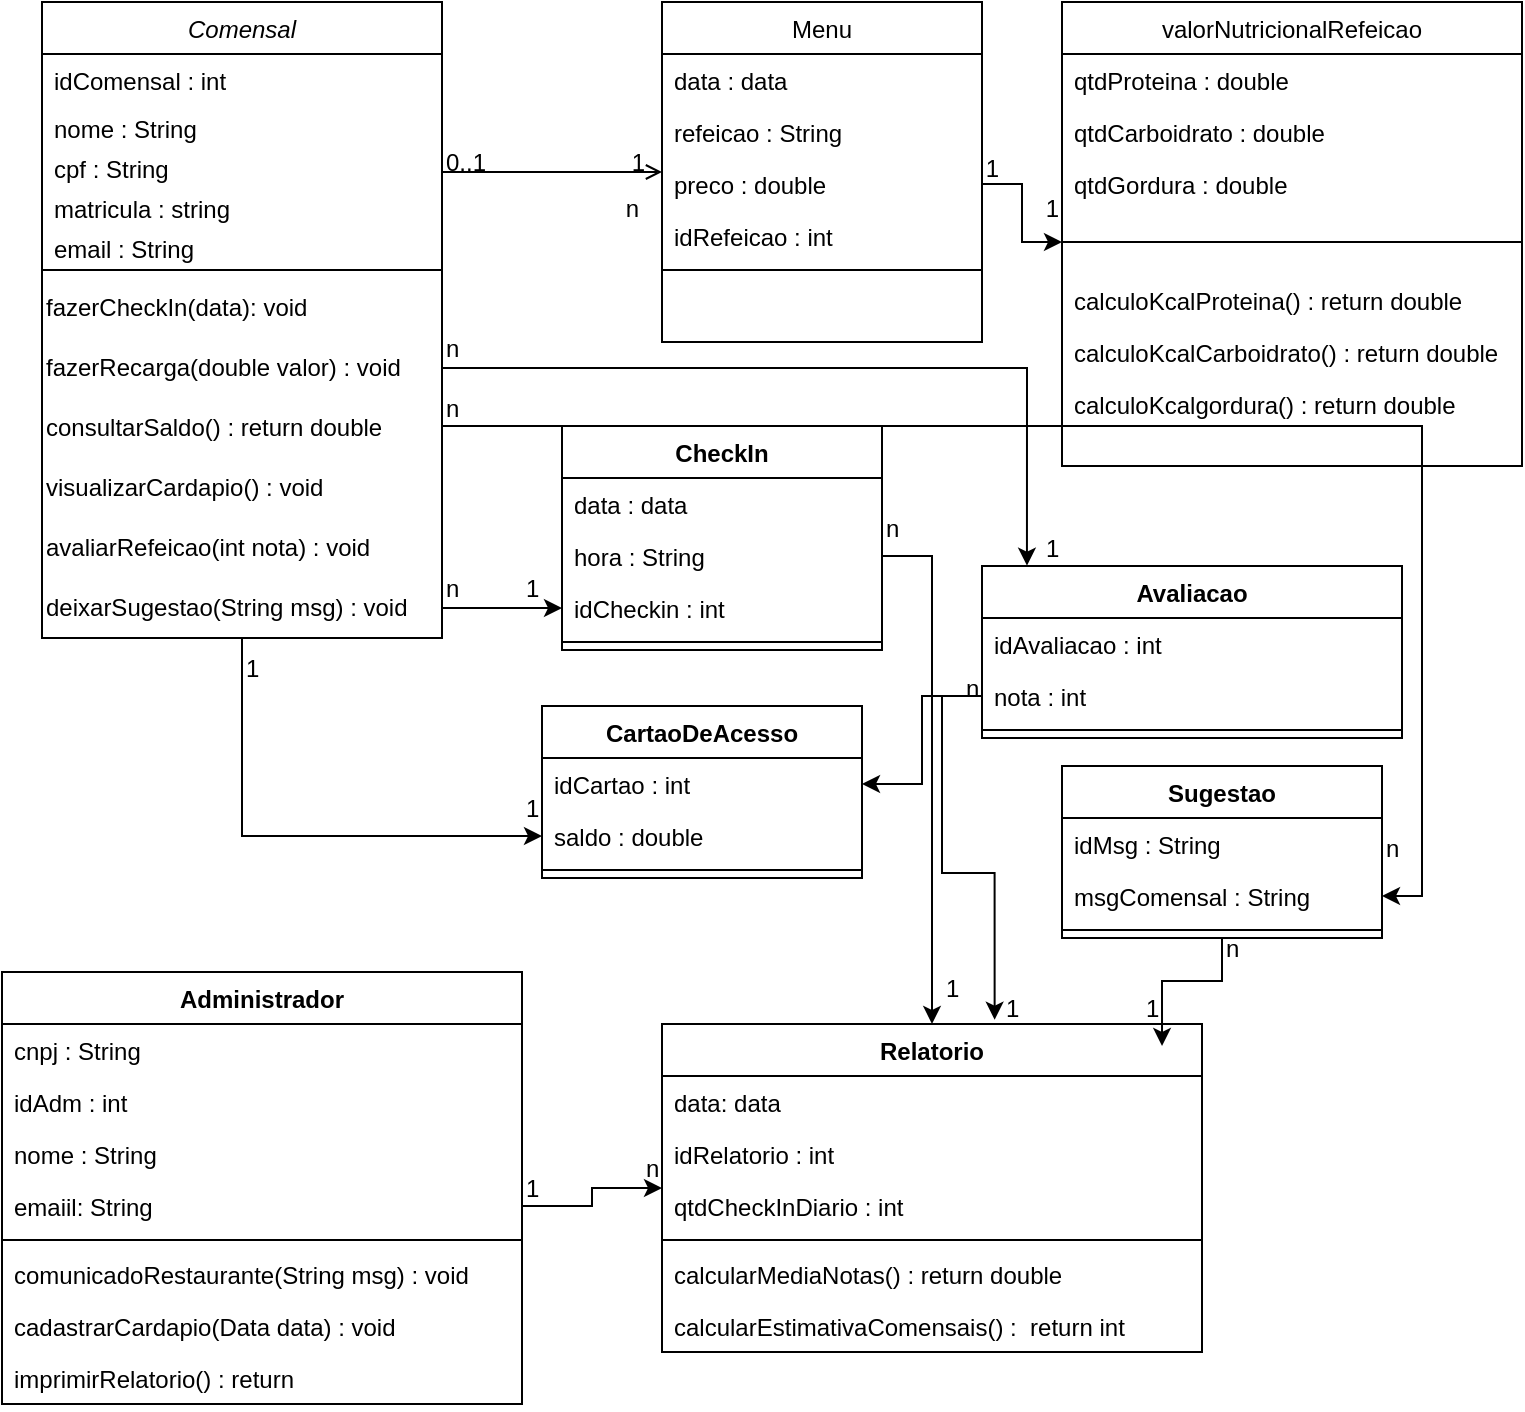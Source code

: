 <mxfile version="20.8.20" type="github">
  <diagram id="C5RBs43oDa-KdzZeNtuy" name="Page-1">
    <mxGraphModel dx="1518" dy="708" grid="1" gridSize="10" guides="1" tooltips="1" connect="1" arrows="1" fold="1" page="1" pageScale="1" pageWidth="827" pageHeight="1169" math="0" shadow="0">
      <root>
        <mxCell id="WIyWlLk6GJQsqaUBKTNV-0" />
        <mxCell id="WIyWlLk6GJQsqaUBKTNV-1" parent="WIyWlLk6GJQsqaUBKTNV-0" />
        <mxCell id="zkfFHV4jXpPFQw0GAbJ--0" value="Comensal" style="swimlane;fontStyle=2;align=center;verticalAlign=top;childLayout=stackLayout;horizontal=1;startSize=26;horizontalStack=0;resizeParent=1;resizeLast=0;collapsible=1;marginBottom=0;rounded=0;shadow=0;strokeWidth=1;" parent="WIyWlLk6GJQsqaUBKTNV-1" vertex="1">
          <mxGeometry x="60" y="18" width="200" height="318" as="geometry">
            <mxRectangle x="90" y="100" width="160" height="26" as="alternateBounds" />
          </mxGeometry>
        </mxCell>
        <mxCell id="zkfFHV4jXpPFQw0GAbJ--1" value="idComensal : int" style="text;align=left;verticalAlign=top;spacingLeft=4;spacingRight=4;overflow=hidden;rotatable=0;points=[[0,0.5],[1,0.5]];portConstraint=eastwest;" parent="zkfFHV4jXpPFQw0GAbJ--0" vertex="1">
          <mxGeometry y="26" width="200" height="24" as="geometry" />
        </mxCell>
        <mxCell id="zkfFHV4jXpPFQw0GAbJ--2" value="nome : String&#xa;&#xa;" style="text;align=left;verticalAlign=top;spacingLeft=4;spacingRight=4;overflow=hidden;rotatable=0;points=[[0,0.5],[1,0.5]];portConstraint=eastwest;rounded=0;shadow=0;html=0;" parent="zkfFHV4jXpPFQw0GAbJ--0" vertex="1">
          <mxGeometry y="50" width="200" height="20" as="geometry" />
        </mxCell>
        <mxCell id="NnMuXlTvbFR2-V39gB-P-0" value="cpf : String " style="text;align=left;verticalAlign=top;spacingLeft=4;spacingRight=4;overflow=hidden;rotatable=0;points=[[0,0.5],[1,0.5]];portConstraint=eastwest;rounded=0;shadow=0;html=0;" vertex="1" parent="zkfFHV4jXpPFQw0GAbJ--0">
          <mxGeometry y="70" width="200" height="20" as="geometry" />
        </mxCell>
        <mxCell id="NnMuXlTvbFR2-V39gB-P-1" value="matricula : string" style="text;align=left;verticalAlign=top;spacingLeft=4;spacingRight=4;overflow=hidden;rotatable=0;points=[[0,0.5],[1,0.5]];portConstraint=eastwest;rounded=0;shadow=0;html=0;" vertex="1" parent="zkfFHV4jXpPFQw0GAbJ--0">
          <mxGeometry y="90" width="200" height="20" as="geometry" />
        </mxCell>
        <mxCell id="NnMuXlTvbFR2-V39gB-P-6" value="email : String" style="text;align=left;verticalAlign=top;spacingLeft=4;spacingRight=4;overflow=hidden;rotatable=0;points=[[0,0.5],[1,0.5]];portConstraint=eastwest;rounded=0;shadow=0;html=0;" vertex="1" parent="zkfFHV4jXpPFQw0GAbJ--0">
          <mxGeometry y="110" width="200" height="20" as="geometry" />
        </mxCell>
        <mxCell id="zkfFHV4jXpPFQw0GAbJ--4" value="" style="line;html=1;strokeWidth=1;align=left;verticalAlign=middle;spacingTop=-1;spacingLeft=3;spacingRight=3;rotatable=0;labelPosition=right;points=[];portConstraint=eastwest;" parent="zkfFHV4jXpPFQw0GAbJ--0" vertex="1">
          <mxGeometry y="130" width="200" height="8" as="geometry" />
        </mxCell>
        <mxCell id="NnMuXlTvbFR2-V39gB-P-8" value="fazerCheckIn(data): void" style="text;html=1;align=left;verticalAlign=middle;resizable=0;points=[];autosize=1;strokeColor=none;fillColor=none;" vertex="1" parent="zkfFHV4jXpPFQw0GAbJ--0">
          <mxGeometry y="138" width="200" height="30" as="geometry" />
        </mxCell>
        <mxCell id="NnMuXlTvbFR2-V39gB-P-9" value="fazerRecarga(double valor) : void" style="text;html=1;align=left;verticalAlign=middle;resizable=0;points=[];autosize=1;strokeColor=none;fillColor=none;" vertex="1" parent="zkfFHV4jXpPFQw0GAbJ--0">
          <mxGeometry y="168" width="200" height="30" as="geometry" />
        </mxCell>
        <mxCell id="NnMuXlTvbFR2-V39gB-P-10" value="consultarSaldo() : return double" style="text;html=1;align=left;verticalAlign=middle;resizable=0;points=[];autosize=1;strokeColor=none;fillColor=none;" vertex="1" parent="zkfFHV4jXpPFQw0GAbJ--0">
          <mxGeometry y="198" width="200" height="30" as="geometry" />
        </mxCell>
        <mxCell id="NnMuXlTvbFR2-V39gB-P-11" value="visualizarCardapio() : void" style="text;html=1;align=left;verticalAlign=middle;resizable=0;points=[];autosize=1;strokeColor=none;fillColor=none;" vertex="1" parent="zkfFHV4jXpPFQw0GAbJ--0">
          <mxGeometry y="228" width="200" height="30" as="geometry" />
        </mxCell>
        <mxCell id="NnMuXlTvbFR2-V39gB-P-12" value="avaliarRefeicao(int nota) : void&amp;nbsp;" style="text;html=1;align=left;verticalAlign=middle;resizable=0;points=[];autosize=1;strokeColor=none;fillColor=none;" vertex="1" parent="zkfFHV4jXpPFQw0GAbJ--0">
          <mxGeometry y="258" width="200" height="30" as="geometry" />
        </mxCell>
        <mxCell id="NnMuXlTvbFR2-V39gB-P-13" value="deixarSugestao(String msg) : void" style="text;html=1;align=left;verticalAlign=middle;resizable=0;points=[];autosize=1;strokeColor=none;fillColor=none;" vertex="1" parent="zkfFHV4jXpPFQw0GAbJ--0">
          <mxGeometry y="288" width="200" height="30" as="geometry" />
        </mxCell>
        <mxCell id="zkfFHV4jXpPFQw0GAbJ--13" value="valorNutricionalRefeicao" style="swimlane;fontStyle=0;align=center;verticalAlign=top;childLayout=stackLayout;horizontal=1;startSize=26;horizontalStack=0;resizeParent=1;resizeLast=0;collapsible=1;marginBottom=0;rounded=0;shadow=0;strokeWidth=1;" parent="WIyWlLk6GJQsqaUBKTNV-1" vertex="1">
          <mxGeometry x="570" y="18" width="230" height="232" as="geometry">
            <mxRectangle x="340" y="380" width="170" height="26" as="alternateBounds" />
          </mxGeometry>
        </mxCell>
        <mxCell id="zkfFHV4jXpPFQw0GAbJ--14" value="qtdProteina : double" style="text;align=left;verticalAlign=top;spacingLeft=4;spacingRight=4;overflow=hidden;rotatable=0;points=[[0,0.5],[1,0.5]];portConstraint=eastwest;" parent="zkfFHV4jXpPFQw0GAbJ--13" vertex="1">
          <mxGeometry y="26" width="230" height="26" as="geometry" />
        </mxCell>
        <mxCell id="NnMuXlTvbFR2-V39gB-P-17" value="qtdCarboidrato : double" style="text;align=left;verticalAlign=top;spacingLeft=4;spacingRight=4;overflow=hidden;rotatable=0;points=[[0,0.5],[1,0.5]];portConstraint=eastwest;" vertex="1" parent="zkfFHV4jXpPFQw0GAbJ--13">
          <mxGeometry y="52" width="230" height="26" as="geometry" />
        </mxCell>
        <mxCell id="NnMuXlTvbFR2-V39gB-P-20" value="qtdGordura : double" style="text;align=left;verticalAlign=top;spacingLeft=4;spacingRight=4;overflow=hidden;rotatable=0;points=[[0,0.5],[1,0.5]];portConstraint=eastwest;" vertex="1" parent="zkfFHV4jXpPFQw0GAbJ--13">
          <mxGeometry y="78" width="230" height="26" as="geometry" />
        </mxCell>
        <mxCell id="zkfFHV4jXpPFQw0GAbJ--15" value="" style="line;html=1;strokeWidth=1;align=left;verticalAlign=middle;spacingTop=-1;spacingLeft=3;spacingRight=3;rotatable=0;labelPosition=right;points=[];portConstraint=eastwest;" parent="zkfFHV4jXpPFQw0GAbJ--13" vertex="1">
          <mxGeometry y="104" width="230" height="32" as="geometry" />
        </mxCell>
        <mxCell id="NnMuXlTvbFR2-V39gB-P-21" value="calculoKcalProteina() : return double" style="text;align=left;verticalAlign=top;spacingLeft=4;spacingRight=4;overflow=hidden;rotatable=0;points=[[0,0.5],[1,0.5]];portConstraint=eastwest;" vertex="1" parent="zkfFHV4jXpPFQw0GAbJ--13">
          <mxGeometry y="136" width="230" height="26" as="geometry" />
        </mxCell>
        <mxCell id="NnMuXlTvbFR2-V39gB-P-22" value="calculoKcalCarboidrato() : return double" style="text;align=left;verticalAlign=top;spacingLeft=4;spacingRight=4;overflow=hidden;rotatable=0;points=[[0,0.5],[1,0.5]];portConstraint=eastwest;" vertex="1" parent="zkfFHV4jXpPFQw0GAbJ--13">
          <mxGeometry y="162" width="230" height="26" as="geometry" />
        </mxCell>
        <mxCell id="NnMuXlTvbFR2-V39gB-P-23" value="calculoKcalgordura() : return double" style="text;align=left;verticalAlign=top;spacingLeft=4;spacingRight=4;overflow=hidden;rotatable=0;points=[[0,0.5],[1,0.5]];portConstraint=eastwest;" vertex="1" parent="zkfFHV4jXpPFQw0GAbJ--13">
          <mxGeometry y="188" width="230" height="26" as="geometry" />
        </mxCell>
        <mxCell id="zkfFHV4jXpPFQw0GAbJ--17" value="Menu" style="swimlane;fontStyle=0;align=center;verticalAlign=top;childLayout=stackLayout;horizontal=1;startSize=26;horizontalStack=0;resizeParent=1;resizeLast=0;collapsible=1;marginBottom=0;rounded=0;shadow=0;strokeWidth=1;" parent="WIyWlLk6GJQsqaUBKTNV-1" vertex="1">
          <mxGeometry x="370" y="18" width="160" height="170" as="geometry">
            <mxRectangle x="550" y="140" width="160" height="26" as="alternateBounds" />
          </mxGeometry>
        </mxCell>
        <mxCell id="zkfFHV4jXpPFQw0GAbJ--18" value="data : data" style="text;align=left;verticalAlign=top;spacingLeft=4;spacingRight=4;overflow=hidden;rotatable=0;points=[[0,0.5],[1,0.5]];portConstraint=eastwest;" parent="zkfFHV4jXpPFQw0GAbJ--17" vertex="1">
          <mxGeometry y="26" width="160" height="26" as="geometry" />
        </mxCell>
        <mxCell id="zkfFHV4jXpPFQw0GAbJ--19" value="refeicao : String" style="text;align=left;verticalAlign=top;spacingLeft=4;spacingRight=4;overflow=hidden;rotatable=0;points=[[0,0.5],[1,0.5]];portConstraint=eastwest;rounded=0;shadow=0;html=0;" parent="zkfFHV4jXpPFQw0GAbJ--17" vertex="1">
          <mxGeometry y="52" width="160" height="26" as="geometry" />
        </mxCell>
        <mxCell id="zkfFHV4jXpPFQw0GAbJ--20" value="preco : double" style="text;align=left;verticalAlign=top;spacingLeft=4;spacingRight=4;overflow=hidden;rotatable=0;points=[[0,0.5],[1,0.5]];portConstraint=eastwest;rounded=0;shadow=0;html=0;" parent="zkfFHV4jXpPFQw0GAbJ--17" vertex="1">
          <mxGeometry y="78" width="160" height="26" as="geometry" />
        </mxCell>
        <mxCell id="NnMuXlTvbFR2-V39gB-P-18" value="idRefeicao : int" style="text;align=left;verticalAlign=top;spacingLeft=4;spacingRight=4;overflow=hidden;rotatable=0;points=[[0,0.5],[1,0.5]];portConstraint=eastwest;rounded=0;shadow=0;html=0;" vertex="1" parent="zkfFHV4jXpPFQw0GAbJ--17">
          <mxGeometry y="104" width="160" height="26" as="geometry" />
        </mxCell>
        <mxCell id="zkfFHV4jXpPFQw0GAbJ--23" value="" style="line;html=1;strokeWidth=1;align=left;verticalAlign=middle;spacingTop=-1;spacingLeft=3;spacingRight=3;rotatable=0;labelPosition=right;points=[];portConstraint=eastwest;" parent="zkfFHV4jXpPFQw0GAbJ--17" vertex="1">
          <mxGeometry y="130" width="160" height="8" as="geometry" />
        </mxCell>
        <mxCell id="zkfFHV4jXpPFQw0GAbJ--26" value="" style="endArrow=open;shadow=0;strokeWidth=1;rounded=0;endFill=1;edgeStyle=elbowEdgeStyle;elbow=vertical;" parent="WIyWlLk6GJQsqaUBKTNV-1" source="zkfFHV4jXpPFQw0GAbJ--0" target="zkfFHV4jXpPFQw0GAbJ--17" edge="1">
          <mxGeometry x="0.5" y="41" relative="1" as="geometry">
            <mxPoint x="380" y="192" as="sourcePoint" />
            <mxPoint x="540" y="192" as="targetPoint" />
            <mxPoint x="-40" y="32" as="offset" />
          </mxGeometry>
        </mxCell>
        <mxCell id="zkfFHV4jXpPFQw0GAbJ--27" value="0..1" style="resizable=0;align=left;verticalAlign=bottom;labelBackgroundColor=none;fontSize=12;" parent="zkfFHV4jXpPFQw0GAbJ--26" connectable="0" vertex="1">
          <mxGeometry x="-1" relative="1" as="geometry">
            <mxPoint y="4" as="offset" />
          </mxGeometry>
        </mxCell>
        <mxCell id="zkfFHV4jXpPFQw0GAbJ--28" value="1" style="resizable=0;align=right;verticalAlign=bottom;labelBackgroundColor=none;fontSize=12;" parent="zkfFHV4jXpPFQw0GAbJ--26" connectable="0" vertex="1">
          <mxGeometry x="1" relative="1" as="geometry">
            <mxPoint x="-7" y="4" as="offset" />
          </mxGeometry>
        </mxCell>
        <mxCell id="NnMuXlTvbFR2-V39gB-P-77" value="1" style="resizable=0;align=left;verticalAlign=bottom;labelBackgroundColor=none;fontSize=12;" connectable="0" vertex="1" parent="zkfFHV4jXpPFQw0GAbJ--26">
          <mxGeometry x="-1" relative="1" as="geometry">
            <mxPoint x="-100" y="257" as="offset" />
          </mxGeometry>
        </mxCell>
        <mxCell id="NnMuXlTvbFR2-V39gB-P-78" value="1" style="resizable=0;align=left;verticalAlign=bottom;labelBackgroundColor=none;fontSize=12;" connectable="0" vertex="1" parent="zkfFHV4jXpPFQw0GAbJ--26">
          <mxGeometry x="-1" relative="1" as="geometry">
            <mxPoint x="40" y="327" as="offset" />
          </mxGeometry>
        </mxCell>
        <mxCell id="NnMuXlTvbFR2-V39gB-P-79" value="n" style="resizable=0;align=left;verticalAlign=bottom;labelBackgroundColor=none;fontSize=12;" connectable="0" vertex="1" parent="zkfFHV4jXpPFQw0GAbJ--26">
          <mxGeometry x="-1" relative="1" as="geometry">
            <mxPoint x="100" y="507" as="offset" />
          </mxGeometry>
        </mxCell>
        <mxCell id="NnMuXlTvbFR2-V39gB-P-80" value="n" style="resizable=0;align=right;verticalAlign=bottom;labelBackgroundColor=none;fontSize=12;" connectable="0" vertex="1" parent="zkfFHV4jXpPFQw0GAbJ--26">
          <mxGeometry x="1" relative="1" as="geometry">
            <mxPoint x="-10" y="27" as="offset" />
          </mxGeometry>
        </mxCell>
        <mxCell id="NnMuXlTvbFR2-V39gB-P-81" value="1" style="resizable=0;align=right;verticalAlign=bottom;labelBackgroundColor=none;fontSize=12;" connectable="0" vertex="1" parent="zkfFHV4jXpPFQw0GAbJ--26">
          <mxGeometry x="1" relative="1" as="geometry">
            <mxPoint x="170" y="7" as="offset" />
          </mxGeometry>
        </mxCell>
        <mxCell id="NnMuXlTvbFR2-V39gB-P-82" value="1" style="resizable=0;align=right;verticalAlign=bottom;labelBackgroundColor=none;fontSize=12;" connectable="0" vertex="1" parent="zkfFHV4jXpPFQw0GAbJ--26">
          <mxGeometry x="1" relative="1" as="geometry">
            <mxPoint x="200" y="27" as="offset" />
          </mxGeometry>
        </mxCell>
        <mxCell id="NnMuXlTvbFR2-V39gB-P-83" value="n" style="resizable=0;align=left;verticalAlign=bottom;labelBackgroundColor=none;fontSize=12;" connectable="0" vertex="1" parent="zkfFHV4jXpPFQw0GAbJ--26">
          <mxGeometry x="-1" relative="1" as="geometry">
            <mxPoint y="217" as="offset" />
          </mxGeometry>
        </mxCell>
        <mxCell id="NnMuXlTvbFR2-V39gB-P-85" value="1" style="resizable=0;align=left;verticalAlign=bottom;labelBackgroundColor=none;fontSize=12;" connectable="0" vertex="1" parent="zkfFHV4jXpPFQw0GAbJ--26">
          <mxGeometry x="-1" relative="1" as="geometry">
            <mxPoint x="40" y="217" as="offset" />
          </mxGeometry>
        </mxCell>
        <mxCell id="NnMuXlTvbFR2-V39gB-P-86" value="1" style="resizable=0;align=left;verticalAlign=bottom;labelBackgroundColor=none;fontSize=12;" connectable="0" vertex="1" parent="zkfFHV4jXpPFQw0GAbJ--26">
          <mxGeometry x="-1" relative="1" as="geometry">
            <mxPoint x="40" y="517" as="offset" />
          </mxGeometry>
        </mxCell>
        <mxCell id="NnMuXlTvbFR2-V39gB-P-88" value="n" style="resizable=0;align=left;verticalAlign=bottom;labelBackgroundColor=none;fontSize=12;" connectable="0" vertex="1" parent="zkfFHV4jXpPFQw0GAbJ--26">
          <mxGeometry x="-1" relative="1" as="geometry">
            <mxPoint x="220" y="187" as="offset" />
          </mxGeometry>
        </mxCell>
        <mxCell id="NnMuXlTvbFR2-V39gB-P-89" value="1" style="resizable=0;align=left;verticalAlign=bottom;labelBackgroundColor=none;fontSize=12;" connectable="0" vertex="1" parent="zkfFHV4jXpPFQw0GAbJ--26">
          <mxGeometry x="-1" relative="1" as="geometry">
            <mxPoint x="250" y="417" as="offset" />
          </mxGeometry>
        </mxCell>
        <mxCell id="NnMuXlTvbFR2-V39gB-P-90" value="n" style="resizable=0;align=left;verticalAlign=bottom;labelBackgroundColor=none;fontSize=12;" connectable="0" vertex="1" parent="zkfFHV4jXpPFQw0GAbJ--26">
          <mxGeometry x="-1" relative="1" as="geometry">
            <mxPoint y="97" as="offset" />
          </mxGeometry>
        </mxCell>
        <mxCell id="NnMuXlTvbFR2-V39gB-P-91" value="1" style="resizable=0;align=left;verticalAlign=bottom;labelBackgroundColor=none;fontSize=12;" connectable="0" vertex="1" parent="zkfFHV4jXpPFQw0GAbJ--26">
          <mxGeometry x="-1" relative="1" as="geometry">
            <mxPoint x="300" y="197" as="offset" />
          </mxGeometry>
        </mxCell>
        <mxCell id="NnMuXlTvbFR2-V39gB-P-97" value="1" style="resizable=0;align=left;verticalAlign=bottom;labelBackgroundColor=none;fontSize=12;" connectable="0" vertex="1" parent="zkfFHV4jXpPFQw0GAbJ--26">
          <mxGeometry x="-1" relative="1" as="geometry">
            <mxPoint x="280" y="427" as="offset" />
          </mxGeometry>
        </mxCell>
        <mxCell id="NnMuXlTvbFR2-V39gB-P-98" value="n" style="resizable=0;align=left;verticalAlign=bottom;labelBackgroundColor=none;fontSize=12;" connectable="0" vertex="1" parent="zkfFHV4jXpPFQw0GAbJ--26">
          <mxGeometry x="-1" relative="1" as="geometry">
            <mxPoint x="260" y="267" as="offset" />
          </mxGeometry>
        </mxCell>
        <mxCell id="NnMuXlTvbFR2-V39gB-P-100" value="1" style="resizable=0;align=left;verticalAlign=bottom;labelBackgroundColor=none;fontSize=12;" connectable="0" vertex="1" parent="zkfFHV4jXpPFQw0GAbJ--26">
          <mxGeometry x="-1" relative="1" as="geometry">
            <mxPoint x="350" y="427" as="offset" />
          </mxGeometry>
        </mxCell>
        <mxCell id="NnMuXlTvbFR2-V39gB-P-101" value="n" style="resizable=0;align=left;verticalAlign=bottom;labelBackgroundColor=none;fontSize=12;" connectable="0" vertex="1" parent="zkfFHV4jXpPFQw0GAbJ--26">
          <mxGeometry x="-1" relative="1" as="geometry">
            <mxPoint x="390" y="397" as="offset" />
          </mxGeometry>
        </mxCell>
        <mxCell id="NnMuXlTvbFR2-V39gB-P-104" value="n" style="resizable=0;align=left;verticalAlign=bottom;labelBackgroundColor=none;fontSize=12;" connectable="0" vertex="1" parent="zkfFHV4jXpPFQw0GAbJ--26">
          <mxGeometry x="-1" relative="1" as="geometry">
            <mxPoint y="127" as="offset" />
          </mxGeometry>
        </mxCell>
        <mxCell id="NnMuXlTvbFR2-V39gB-P-105" value="n" style="resizable=0;align=left;verticalAlign=bottom;labelBackgroundColor=none;fontSize=12;" connectable="0" vertex="1" parent="zkfFHV4jXpPFQw0GAbJ--26">
          <mxGeometry x="-1" relative="1" as="geometry">
            <mxPoint x="470" y="347" as="offset" />
          </mxGeometry>
        </mxCell>
        <mxCell id="NnMuXlTvbFR2-V39gB-P-25" value="Administrador" style="swimlane;fontStyle=1;align=center;verticalAlign=top;childLayout=stackLayout;horizontal=1;startSize=26;horizontalStack=0;resizeParent=1;resizeParentMax=0;resizeLast=0;collapsible=1;marginBottom=0;" vertex="1" parent="WIyWlLk6GJQsqaUBKTNV-1">
          <mxGeometry x="40" y="503" width="260" height="216" as="geometry" />
        </mxCell>
        <mxCell id="NnMuXlTvbFR2-V39gB-P-30" value="cnpj : String" style="text;strokeColor=none;fillColor=none;align=left;verticalAlign=top;spacingLeft=4;spacingRight=4;overflow=hidden;rotatable=0;points=[[0,0.5],[1,0.5]];portConstraint=eastwest;" vertex="1" parent="NnMuXlTvbFR2-V39gB-P-25">
          <mxGeometry y="26" width="260" height="26" as="geometry" />
        </mxCell>
        <mxCell id="NnMuXlTvbFR2-V39gB-P-26" value="idAdm : int" style="text;strokeColor=none;fillColor=none;align=left;verticalAlign=top;spacingLeft=4;spacingRight=4;overflow=hidden;rotatable=0;points=[[0,0.5],[1,0.5]];portConstraint=eastwest;" vertex="1" parent="NnMuXlTvbFR2-V39gB-P-25">
          <mxGeometry y="52" width="260" height="26" as="geometry" />
        </mxCell>
        <mxCell id="NnMuXlTvbFR2-V39gB-P-29" value="nome : String" style="text;strokeColor=none;fillColor=none;align=left;verticalAlign=top;spacingLeft=4;spacingRight=4;overflow=hidden;rotatable=0;points=[[0,0.5],[1,0.5]];portConstraint=eastwest;" vertex="1" parent="NnMuXlTvbFR2-V39gB-P-25">
          <mxGeometry y="78" width="260" height="26" as="geometry" />
        </mxCell>
        <mxCell id="NnMuXlTvbFR2-V39gB-P-31" value="emaiil: String" style="text;strokeColor=none;fillColor=none;align=left;verticalAlign=top;spacingLeft=4;spacingRight=4;overflow=hidden;rotatable=0;points=[[0,0.5],[1,0.5]];portConstraint=eastwest;" vertex="1" parent="NnMuXlTvbFR2-V39gB-P-25">
          <mxGeometry y="104" width="260" height="26" as="geometry" />
        </mxCell>
        <mxCell id="NnMuXlTvbFR2-V39gB-P-27" value="" style="line;strokeWidth=1;fillColor=none;align=left;verticalAlign=middle;spacingTop=-1;spacingLeft=3;spacingRight=3;rotatable=0;labelPosition=right;points=[];portConstraint=eastwest;strokeColor=inherit;" vertex="1" parent="NnMuXlTvbFR2-V39gB-P-25">
          <mxGeometry y="130" width="260" height="8" as="geometry" />
        </mxCell>
        <mxCell id="NnMuXlTvbFR2-V39gB-P-28" value="comunicadoRestaurante(String msg) : void" style="text;strokeColor=none;fillColor=none;align=left;verticalAlign=top;spacingLeft=4;spacingRight=4;overflow=hidden;rotatable=0;points=[[0,0.5],[1,0.5]];portConstraint=eastwest;" vertex="1" parent="NnMuXlTvbFR2-V39gB-P-25">
          <mxGeometry y="138" width="260" height="26" as="geometry" />
        </mxCell>
        <mxCell id="NnMuXlTvbFR2-V39gB-P-32" value="cadastrarCardapio(Data data) : void" style="text;strokeColor=none;fillColor=none;align=left;verticalAlign=top;spacingLeft=4;spacingRight=4;overflow=hidden;rotatable=0;points=[[0,0.5],[1,0.5]];portConstraint=eastwest;" vertex="1" parent="NnMuXlTvbFR2-V39gB-P-25">
          <mxGeometry y="164" width="260" height="26" as="geometry" />
        </mxCell>
        <mxCell id="NnMuXlTvbFR2-V39gB-P-33" value="imprimirRelatorio() : return " style="text;strokeColor=none;fillColor=none;align=left;verticalAlign=top;spacingLeft=4;spacingRight=4;overflow=hidden;rotatable=0;points=[[0,0.5],[1,0.5]];portConstraint=eastwest;" vertex="1" parent="NnMuXlTvbFR2-V39gB-P-25">
          <mxGeometry y="190" width="260" height="26" as="geometry" />
        </mxCell>
        <mxCell id="NnMuXlTvbFR2-V39gB-P-34" value="CheckIn" style="swimlane;fontStyle=1;align=center;verticalAlign=top;childLayout=stackLayout;horizontal=1;startSize=26;horizontalStack=0;resizeParent=1;resizeParentMax=0;resizeLast=0;collapsible=1;marginBottom=0;" vertex="1" parent="WIyWlLk6GJQsqaUBKTNV-1">
          <mxGeometry x="320" y="230" width="160" height="112" as="geometry" />
        </mxCell>
        <mxCell id="NnMuXlTvbFR2-V39gB-P-35" value="data : data" style="text;strokeColor=none;fillColor=none;align=left;verticalAlign=top;spacingLeft=4;spacingRight=4;overflow=hidden;rotatable=0;points=[[0,0.5],[1,0.5]];portConstraint=eastwest;" vertex="1" parent="NnMuXlTvbFR2-V39gB-P-34">
          <mxGeometry y="26" width="160" height="26" as="geometry" />
        </mxCell>
        <mxCell id="NnMuXlTvbFR2-V39gB-P-38" value="hora : String" style="text;strokeColor=none;fillColor=none;align=left;verticalAlign=top;spacingLeft=4;spacingRight=4;overflow=hidden;rotatable=0;points=[[0,0.5],[1,0.5]];portConstraint=eastwest;" vertex="1" parent="NnMuXlTvbFR2-V39gB-P-34">
          <mxGeometry y="52" width="160" height="26" as="geometry" />
        </mxCell>
        <mxCell id="NnMuXlTvbFR2-V39gB-P-63" value="idCheckin : int" style="text;strokeColor=none;fillColor=none;align=left;verticalAlign=top;spacingLeft=4;spacingRight=4;overflow=hidden;rotatable=0;points=[[0,0.5],[1,0.5]];portConstraint=eastwest;" vertex="1" parent="NnMuXlTvbFR2-V39gB-P-34">
          <mxGeometry y="78" width="160" height="26" as="geometry" />
        </mxCell>
        <mxCell id="NnMuXlTvbFR2-V39gB-P-36" value="" style="line;strokeWidth=1;fillColor=none;align=left;verticalAlign=middle;spacingTop=-1;spacingLeft=3;spacingRight=3;rotatable=0;labelPosition=right;points=[];portConstraint=eastwest;strokeColor=inherit;" vertex="1" parent="NnMuXlTvbFR2-V39gB-P-34">
          <mxGeometry y="104" width="160" height="8" as="geometry" />
        </mxCell>
        <mxCell id="NnMuXlTvbFR2-V39gB-P-40" value="CartaoDeAcesso" style="swimlane;fontStyle=1;align=center;verticalAlign=top;childLayout=stackLayout;horizontal=1;startSize=26;horizontalStack=0;resizeParent=1;resizeParentMax=0;resizeLast=0;collapsible=1;marginBottom=0;" vertex="1" parent="WIyWlLk6GJQsqaUBKTNV-1">
          <mxGeometry x="310" y="370" width="160" height="86" as="geometry" />
        </mxCell>
        <mxCell id="NnMuXlTvbFR2-V39gB-P-41" value="idCartao : int" style="text;strokeColor=none;fillColor=none;align=left;verticalAlign=top;spacingLeft=4;spacingRight=4;overflow=hidden;rotatable=0;points=[[0,0.5],[1,0.5]];portConstraint=eastwest;" vertex="1" parent="NnMuXlTvbFR2-V39gB-P-40">
          <mxGeometry y="26" width="160" height="26" as="geometry" />
        </mxCell>
        <mxCell id="NnMuXlTvbFR2-V39gB-P-44" value="saldo : double" style="text;strokeColor=none;fillColor=none;align=left;verticalAlign=top;spacingLeft=4;spacingRight=4;overflow=hidden;rotatable=0;points=[[0,0.5],[1,0.5]];portConstraint=eastwest;" vertex="1" parent="NnMuXlTvbFR2-V39gB-P-40">
          <mxGeometry y="52" width="160" height="26" as="geometry" />
        </mxCell>
        <mxCell id="NnMuXlTvbFR2-V39gB-P-42" value="" style="line;strokeWidth=1;fillColor=none;align=left;verticalAlign=middle;spacingTop=-1;spacingLeft=3;spacingRight=3;rotatable=0;labelPosition=right;points=[];portConstraint=eastwest;strokeColor=inherit;" vertex="1" parent="NnMuXlTvbFR2-V39gB-P-40">
          <mxGeometry y="78" width="160" height="8" as="geometry" />
        </mxCell>
        <mxCell id="NnMuXlTvbFR2-V39gB-P-45" value="Relatorio" style="swimlane;fontStyle=1;align=center;verticalAlign=top;childLayout=stackLayout;horizontal=1;startSize=26;horizontalStack=0;resizeParent=1;resizeParentMax=0;resizeLast=0;collapsible=1;marginBottom=0;" vertex="1" parent="WIyWlLk6GJQsqaUBKTNV-1">
          <mxGeometry x="370" y="529" width="270" height="164" as="geometry" />
        </mxCell>
        <mxCell id="NnMuXlTvbFR2-V39gB-P-46" value="data: data&#xa;" style="text;strokeColor=none;fillColor=none;align=left;verticalAlign=top;spacingLeft=4;spacingRight=4;overflow=hidden;rotatable=0;points=[[0,0.5],[1,0.5]];portConstraint=eastwest;" vertex="1" parent="NnMuXlTvbFR2-V39gB-P-45">
          <mxGeometry y="26" width="270" height="26" as="geometry" />
        </mxCell>
        <mxCell id="NnMuXlTvbFR2-V39gB-P-49" value="idRelatorio : int" style="text;strokeColor=none;fillColor=none;align=left;verticalAlign=top;spacingLeft=4;spacingRight=4;overflow=hidden;rotatable=0;points=[[0,0.5],[1,0.5]];portConstraint=eastwest;" vertex="1" parent="NnMuXlTvbFR2-V39gB-P-45">
          <mxGeometry y="52" width="270" height="26" as="geometry" />
        </mxCell>
        <mxCell id="NnMuXlTvbFR2-V39gB-P-56" value="qtdCheckInDiario : int" style="text;strokeColor=none;fillColor=none;align=left;verticalAlign=top;spacingLeft=4;spacingRight=4;overflow=hidden;rotatable=0;points=[[0,0.5],[1,0.5]];portConstraint=eastwest;" vertex="1" parent="NnMuXlTvbFR2-V39gB-P-45">
          <mxGeometry y="78" width="270" height="26" as="geometry" />
        </mxCell>
        <mxCell id="NnMuXlTvbFR2-V39gB-P-47" value="" style="line;strokeWidth=1;fillColor=none;align=left;verticalAlign=middle;spacingTop=-1;spacingLeft=3;spacingRight=3;rotatable=0;labelPosition=right;points=[];portConstraint=eastwest;strokeColor=inherit;" vertex="1" parent="NnMuXlTvbFR2-V39gB-P-45">
          <mxGeometry y="104" width="270" height="8" as="geometry" />
        </mxCell>
        <mxCell id="NnMuXlTvbFR2-V39gB-P-48" value="calcularMediaNotas() : return double" style="text;strokeColor=none;fillColor=none;align=left;verticalAlign=top;spacingLeft=4;spacingRight=4;overflow=hidden;rotatable=0;points=[[0,0.5],[1,0.5]];portConstraint=eastwest;" vertex="1" parent="NnMuXlTvbFR2-V39gB-P-45">
          <mxGeometry y="112" width="270" height="26" as="geometry" />
        </mxCell>
        <mxCell id="NnMuXlTvbFR2-V39gB-P-57" value="calcularEstimativaComensais() :  return int" style="text;strokeColor=none;fillColor=none;align=left;verticalAlign=top;spacingLeft=4;spacingRight=4;overflow=hidden;rotatable=0;points=[[0,0.5],[1,0.5]];portConstraint=eastwest;" vertex="1" parent="NnMuXlTvbFR2-V39gB-P-45">
          <mxGeometry y="138" width="270" height="26" as="geometry" />
        </mxCell>
        <mxCell id="NnMuXlTvbFR2-V39gB-P-50" value="Avaliacao" style="swimlane;fontStyle=1;align=center;verticalAlign=top;childLayout=stackLayout;horizontal=1;startSize=26;horizontalStack=0;resizeParent=1;resizeParentMax=0;resizeLast=0;collapsible=1;marginBottom=0;" vertex="1" parent="WIyWlLk6GJQsqaUBKTNV-1">
          <mxGeometry x="530" y="300" width="210" height="86" as="geometry" />
        </mxCell>
        <mxCell id="NnMuXlTvbFR2-V39gB-P-51" value="idAvaliacao : int" style="text;strokeColor=none;fillColor=none;align=left;verticalAlign=top;spacingLeft=4;spacingRight=4;overflow=hidden;rotatable=0;points=[[0,0.5],[1,0.5]];portConstraint=eastwest;" vertex="1" parent="NnMuXlTvbFR2-V39gB-P-50">
          <mxGeometry y="26" width="210" height="26" as="geometry" />
        </mxCell>
        <mxCell id="NnMuXlTvbFR2-V39gB-P-54" value="nota : int" style="text;strokeColor=none;fillColor=none;align=left;verticalAlign=top;spacingLeft=4;spacingRight=4;overflow=hidden;rotatable=0;points=[[0,0.5],[1,0.5]];portConstraint=eastwest;" vertex="1" parent="NnMuXlTvbFR2-V39gB-P-50">
          <mxGeometry y="52" width="210" height="26" as="geometry" />
        </mxCell>
        <mxCell id="NnMuXlTvbFR2-V39gB-P-52" value="" style="line;strokeWidth=1;fillColor=none;align=left;verticalAlign=middle;spacingTop=-1;spacingLeft=3;spacingRight=3;rotatable=0;labelPosition=right;points=[];portConstraint=eastwest;strokeColor=inherit;" vertex="1" parent="NnMuXlTvbFR2-V39gB-P-50">
          <mxGeometry y="78" width="210" height="8" as="geometry" />
        </mxCell>
        <mxCell id="NnMuXlTvbFR2-V39gB-P-72" style="edgeStyle=orthogonalEdgeStyle;rounded=0;orthogonalLoop=1;jettySize=auto;html=1;entryX=0.926;entryY=0.067;entryDx=0;entryDy=0;entryPerimeter=0;" edge="1" parent="WIyWlLk6GJQsqaUBKTNV-1" source="NnMuXlTvbFR2-V39gB-P-59" target="NnMuXlTvbFR2-V39gB-P-45">
          <mxGeometry relative="1" as="geometry" />
        </mxCell>
        <mxCell id="NnMuXlTvbFR2-V39gB-P-59" value="Sugestao" style="swimlane;fontStyle=1;align=center;verticalAlign=top;childLayout=stackLayout;horizontal=1;startSize=26;horizontalStack=0;resizeParent=1;resizeParentMax=0;resizeLast=0;collapsible=1;marginBottom=0;" vertex="1" parent="WIyWlLk6GJQsqaUBKTNV-1">
          <mxGeometry x="570" y="400" width="160" height="86" as="geometry" />
        </mxCell>
        <mxCell id="NnMuXlTvbFR2-V39gB-P-60" value="idMsg : String" style="text;strokeColor=none;fillColor=none;align=left;verticalAlign=top;spacingLeft=4;spacingRight=4;overflow=hidden;rotatable=0;points=[[0,0.5],[1,0.5]];portConstraint=eastwest;" vertex="1" parent="NnMuXlTvbFR2-V39gB-P-59">
          <mxGeometry y="26" width="160" height="26" as="geometry" />
        </mxCell>
        <mxCell id="NnMuXlTvbFR2-V39gB-P-62" value="msgComensal : String" style="text;strokeColor=none;fillColor=none;align=left;verticalAlign=top;spacingLeft=4;spacingRight=4;overflow=hidden;rotatable=0;points=[[0,0.5],[1,0.5]];portConstraint=eastwest;" vertex="1" parent="NnMuXlTvbFR2-V39gB-P-59">
          <mxGeometry y="52" width="160" height="26" as="geometry" />
        </mxCell>
        <mxCell id="NnMuXlTvbFR2-V39gB-P-61" value="" style="line;strokeWidth=1;fillColor=none;align=left;verticalAlign=middle;spacingTop=-1;spacingLeft=3;spacingRight=3;rotatable=0;labelPosition=right;points=[];portConstraint=eastwest;strokeColor=inherit;" vertex="1" parent="NnMuXlTvbFR2-V39gB-P-59">
          <mxGeometry y="78" width="160" height="8" as="geometry" />
        </mxCell>
        <mxCell id="NnMuXlTvbFR2-V39gB-P-64" style="edgeStyle=orthogonalEdgeStyle;rounded=0;orthogonalLoop=1;jettySize=auto;html=1;entryX=0;entryY=0.5;entryDx=0;entryDy=0;" edge="1" parent="WIyWlLk6GJQsqaUBKTNV-1" source="NnMuXlTvbFR2-V39gB-P-13" target="NnMuXlTvbFR2-V39gB-P-63">
          <mxGeometry relative="1" as="geometry" />
        </mxCell>
        <mxCell id="NnMuXlTvbFR2-V39gB-P-65" style="edgeStyle=orthogonalEdgeStyle;rounded=0;orthogonalLoop=1;jettySize=auto;html=1;entryX=0.5;entryY=0;entryDx=0;entryDy=0;" edge="1" parent="WIyWlLk6GJQsqaUBKTNV-1" source="NnMuXlTvbFR2-V39gB-P-38" target="NnMuXlTvbFR2-V39gB-P-45">
          <mxGeometry relative="1" as="geometry" />
        </mxCell>
        <mxCell id="NnMuXlTvbFR2-V39gB-P-66" style="edgeStyle=orthogonalEdgeStyle;rounded=0;orthogonalLoop=1;jettySize=auto;html=1;" edge="1" parent="WIyWlLk6GJQsqaUBKTNV-1" source="NnMuXlTvbFR2-V39gB-P-13" target="NnMuXlTvbFR2-V39gB-P-44">
          <mxGeometry relative="1" as="geometry" />
        </mxCell>
        <mxCell id="NnMuXlTvbFR2-V39gB-P-67" style="edgeStyle=orthogonalEdgeStyle;rounded=0;orthogonalLoop=1;jettySize=auto;html=1;entryX=0.107;entryY=-0.002;entryDx=0;entryDy=0;entryPerimeter=0;" edge="1" parent="WIyWlLk6GJQsqaUBKTNV-1" source="NnMuXlTvbFR2-V39gB-P-9" target="NnMuXlTvbFR2-V39gB-P-50">
          <mxGeometry relative="1" as="geometry" />
        </mxCell>
        <mxCell id="NnMuXlTvbFR2-V39gB-P-73" style="edgeStyle=orthogonalEdgeStyle;rounded=0;orthogonalLoop=1;jettySize=auto;html=1;exitX=1;exitY=0.5;exitDx=0;exitDy=0;" edge="1" parent="WIyWlLk6GJQsqaUBKTNV-1" source="NnMuXlTvbFR2-V39gB-P-31" target="NnMuXlTvbFR2-V39gB-P-45">
          <mxGeometry relative="1" as="geometry" />
        </mxCell>
        <mxCell id="NnMuXlTvbFR2-V39gB-P-74" value="" style="edgeStyle=orthogonalEdgeStyle;rounded=0;orthogonalLoop=1;jettySize=auto;html=1;" edge="1" parent="WIyWlLk6GJQsqaUBKTNV-1" source="zkfFHV4jXpPFQw0GAbJ--20" target="zkfFHV4jXpPFQw0GAbJ--15">
          <mxGeometry relative="1" as="geometry" />
        </mxCell>
        <mxCell id="NnMuXlTvbFR2-V39gB-P-96" style="edgeStyle=orthogonalEdgeStyle;rounded=0;orthogonalLoop=1;jettySize=auto;html=1;entryX=0.616;entryY=-0.013;entryDx=0;entryDy=0;entryPerimeter=0;" edge="1" parent="WIyWlLk6GJQsqaUBKTNV-1" source="NnMuXlTvbFR2-V39gB-P-54" target="NnMuXlTvbFR2-V39gB-P-45">
          <mxGeometry relative="1" as="geometry" />
        </mxCell>
        <mxCell id="NnMuXlTvbFR2-V39gB-P-99" value="" style="edgeStyle=orthogonalEdgeStyle;rounded=0;orthogonalLoop=1;jettySize=auto;html=1;" edge="1" parent="WIyWlLk6GJQsqaUBKTNV-1" source="NnMuXlTvbFR2-V39gB-P-54" target="NnMuXlTvbFR2-V39gB-P-41">
          <mxGeometry relative="1" as="geometry" />
        </mxCell>
        <mxCell id="NnMuXlTvbFR2-V39gB-P-106" style="edgeStyle=orthogonalEdgeStyle;rounded=0;orthogonalLoop=1;jettySize=auto;html=1;entryX=1;entryY=0.5;entryDx=0;entryDy=0;" edge="1" parent="WIyWlLk6GJQsqaUBKTNV-1" source="NnMuXlTvbFR2-V39gB-P-10" target="NnMuXlTvbFR2-V39gB-P-62">
          <mxGeometry relative="1" as="geometry">
            <Array as="points">
              <mxPoint x="750" y="230" />
              <mxPoint x="750" y="465" />
            </Array>
          </mxGeometry>
        </mxCell>
      </root>
    </mxGraphModel>
  </diagram>
</mxfile>
